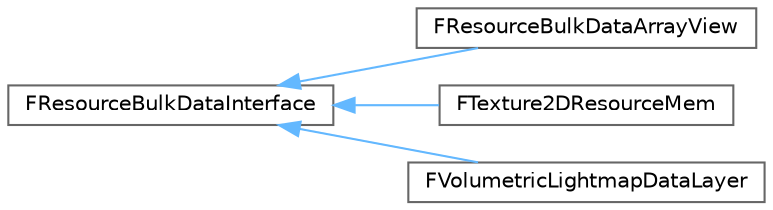 digraph "Graphical Class Hierarchy"
{
 // INTERACTIVE_SVG=YES
 // LATEX_PDF_SIZE
  bgcolor="transparent";
  edge [fontname=Helvetica,fontsize=10,labelfontname=Helvetica,labelfontsize=10];
  node [fontname=Helvetica,fontsize=10,shape=box,height=0.2,width=0.4];
  rankdir="LR";
  Node0 [id="Node000000",label="FResourceBulkDataInterface",height=0.2,width=0.4,color="grey40", fillcolor="white", style="filled",URL="$de/d77/classFResourceBulkDataInterface.html",tooltip="Allows for direct GPU mem allocation for bulk resource types."];
  Node0 -> Node1 [id="edge4738_Node000000_Node000001",dir="back",color="steelblue1",style="solid",tooltip=" "];
  Node1 [id="Node000001",label="FResourceBulkDataArrayView",height=0.2,width=0.4,color="grey40", fillcolor="white", style="filled",URL="$db/db0/structFResourceBulkDataArrayView.html",tooltip="Utility to do a simple upload of data from an array managed by the caller."];
  Node0 -> Node2 [id="edge4739_Node000000_Node000002",dir="back",color="steelblue1",style="solid",tooltip=" "];
  Node2 [id="Node000002",label="FTexture2DResourceMem",height=0.2,width=0.4,color="grey40", fillcolor="white", style="filled",URL="$d8/d08/classFTexture2DResourceMem.html",tooltip="Allows for direct GPU mem allocation for texture resource."];
  Node0 -> Node3 [id="edge4740_Node000000_Node000003",dir="back",color="steelblue1",style="solid",tooltip=" "];
  Node3 [id="Node000003",label="FVolumetricLightmapDataLayer",height=0.2,width=0.4,color="grey40", fillcolor="white", style="filled",URL="$d3/dba/classFVolumetricLightmapDataLayer.html",tooltip=" "];
}
